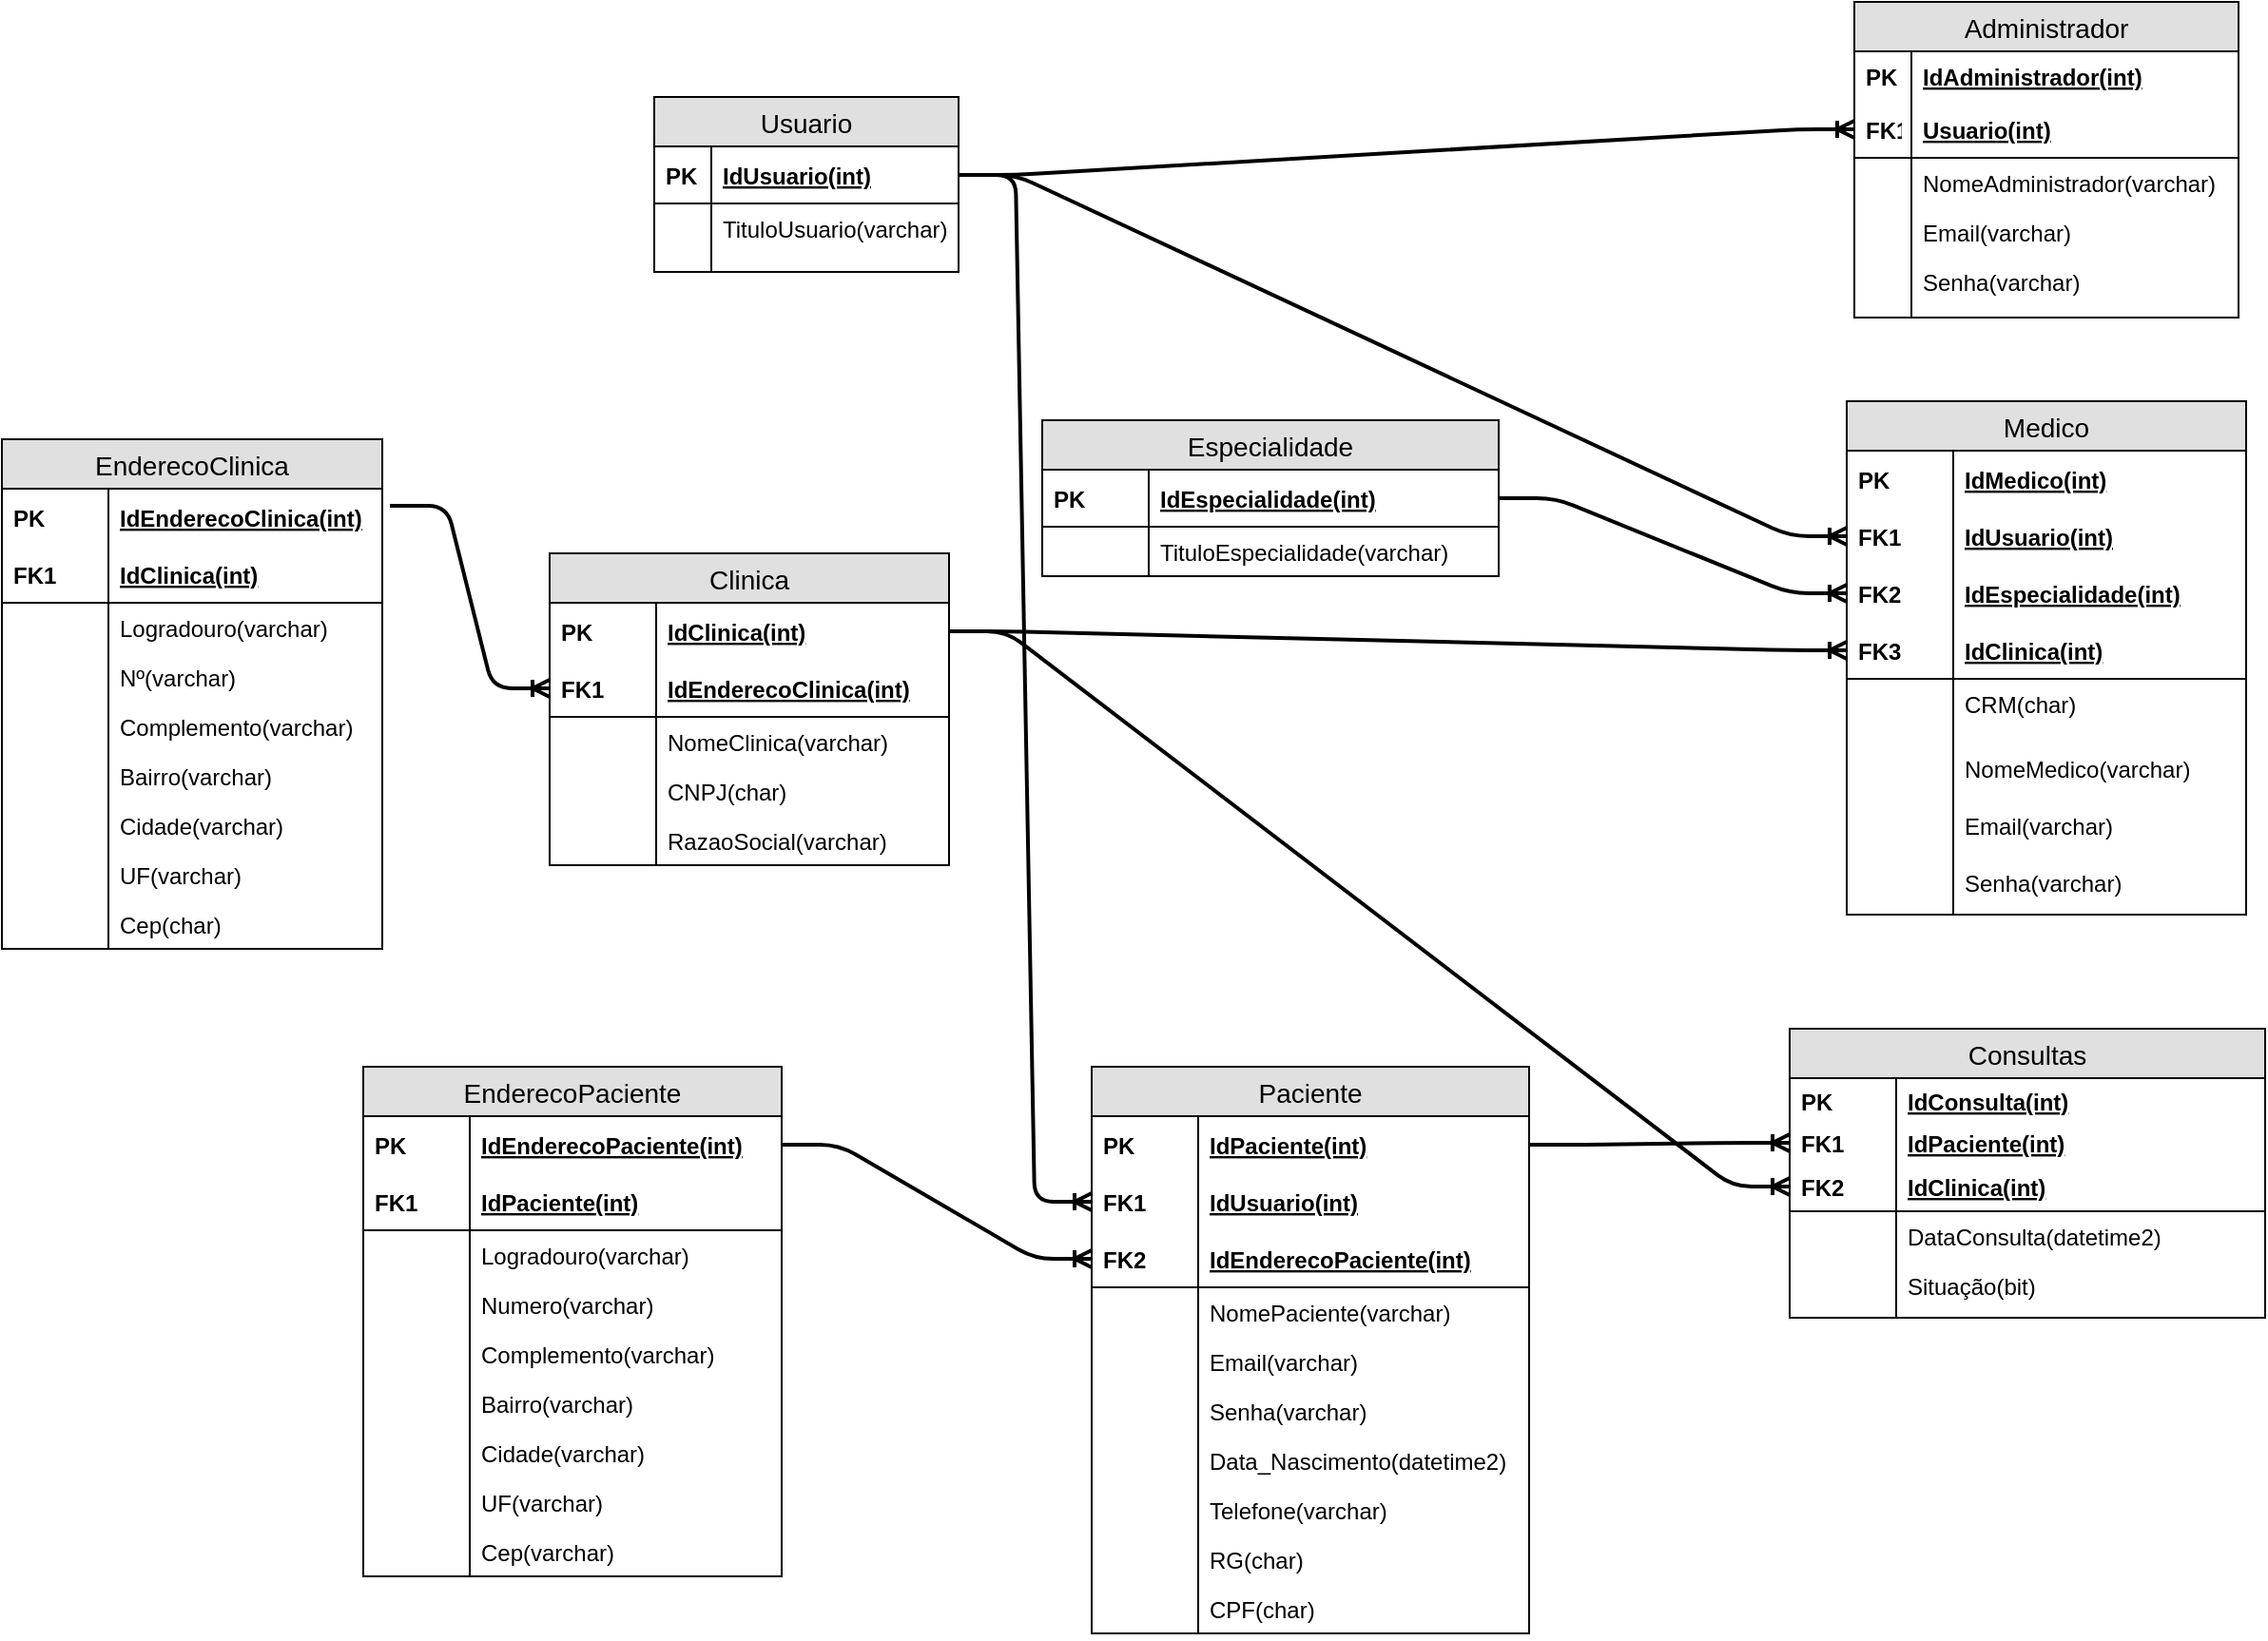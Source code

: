 <mxfile version="12.6.7" type="device"><diagram id="ag17cTY-ONN7S8n-sFje" name="Page-1"><mxGraphModel dx="1038" dy="531" grid="1" gridSize="10" guides="1" tooltips="1" connect="1" arrows="1" fold="1" page="1" pageScale="1" pageWidth="827" pageHeight="1169" math="0" shadow="0"><root><mxCell id="0"/><mxCell id="1" parent="0"/><mxCell id="1qPABb4_xr-STncVyR3M-23" value="Administrador" style="swimlane;fontStyle=0;childLayout=stackLayout;horizontal=1;startSize=26;fillColor=#e0e0e0;horizontalStack=0;resizeParent=1;resizeParentMax=0;resizeLast=0;collapsible=1;marginBottom=0;swimlaneFillColor=#ffffff;align=center;fontSize=14;" vertex="1" parent="1"><mxGeometry x="1014" y="10" width="202" height="166" as="geometry"/></mxCell><mxCell id="1qPABb4_xr-STncVyR3M-262" value="IdAdministrador(int)" style="shape=partialRectangle;top=0;left=0;right=0;bottom=0;align=left;verticalAlign=top;fillColor=none;spacingLeft=34;spacingRight=4;overflow=hidden;rotatable=0;points=[[0,0.5],[1,0.5]];portConstraint=eastwest;dropTarget=0;fontSize=12;fontStyle=5" vertex="1" parent="1qPABb4_xr-STncVyR3M-23"><mxGeometry y="26" width="202" height="26" as="geometry"/></mxCell><mxCell id="1qPABb4_xr-STncVyR3M-263" value="PK" style="shape=partialRectangle;top=0;left=0;bottom=0;fillColor=none;align=left;verticalAlign=top;spacingLeft=4;spacingRight=4;overflow=hidden;rotatable=0;points=[];portConstraint=eastwest;part=1;fontSize=12;fontStyle=1" vertex="1" connectable="0" parent="1qPABb4_xr-STncVyR3M-262"><mxGeometry width="30" height="26" as="geometry"/></mxCell><mxCell id="1qPABb4_xr-STncVyR3M-24" value="Usuario(int)" style="shape=partialRectangle;top=0;left=0;right=0;bottom=1;align=left;verticalAlign=middle;fillColor=none;spacingLeft=34;spacingRight=4;overflow=hidden;rotatable=0;points=[[0,0.5],[1,0.5]];portConstraint=eastwest;dropTarget=0;fontStyle=5;fontSize=12;" vertex="1" parent="1qPABb4_xr-STncVyR3M-23"><mxGeometry y="52" width="202" height="30" as="geometry"/></mxCell><mxCell id="1qPABb4_xr-STncVyR3M-25" value="FK1" style="shape=partialRectangle;top=0;left=0;bottom=0;fillColor=none;align=left;verticalAlign=middle;spacingLeft=4;spacingRight=4;overflow=hidden;rotatable=0;points=[];portConstraint=eastwest;part=1;fontSize=12;fontStyle=1" vertex="1" connectable="0" parent="1qPABb4_xr-STncVyR3M-24"><mxGeometry width="30" height="30" as="geometry"/></mxCell><mxCell id="1qPABb4_xr-STncVyR3M-26" value="NomeAdministrador(varchar)" style="shape=partialRectangle;top=0;left=0;right=0;bottom=0;align=left;verticalAlign=top;fillColor=none;spacingLeft=34;spacingRight=4;overflow=hidden;rotatable=0;points=[[0,0.5],[1,0.5]];portConstraint=eastwest;dropTarget=0;fontSize=12;" vertex="1" parent="1qPABb4_xr-STncVyR3M-23"><mxGeometry y="82" width="202" height="26" as="geometry"/></mxCell><mxCell id="1qPABb4_xr-STncVyR3M-27" value="" style="shape=partialRectangle;top=0;left=0;bottom=0;fillColor=none;align=left;verticalAlign=top;spacingLeft=4;spacingRight=4;overflow=hidden;rotatable=0;points=[];portConstraint=eastwest;part=1;fontSize=12;" vertex="1" connectable="0" parent="1qPABb4_xr-STncVyR3M-26"><mxGeometry width="30" height="26" as="geometry"/></mxCell><mxCell id="1qPABb4_xr-STncVyR3M-28" value="Email(varchar)" style="shape=partialRectangle;top=0;left=0;right=0;bottom=0;align=left;verticalAlign=top;fillColor=none;spacingLeft=34;spacingRight=4;overflow=hidden;rotatable=0;points=[[0,0.5],[1,0.5]];portConstraint=eastwest;dropTarget=0;fontSize=12;" vertex="1" parent="1qPABb4_xr-STncVyR3M-23"><mxGeometry y="108" width="202" height="26" as="geometry"/></mxCell><mxCell id="1qPABb4_xr-STncVyR3M-29" value="" style="shape=partialRectangle;top=0;left=0;bottom=0;fillColor=none;align=left;verticalAlign=top;spacingLeft=4;spacingRight=4;overflow=hidden;rotatable=0;points=[];portConstraint=eastwest;part=1;fontSize=12;" vertex="1" connectable="0" parent="1qPABb4_xr-STncVyR3M-28"><mxGeometry width="30" height="26" as="geometry"/></mxCell><mxCell id="1qPABb4_xr-STncVyR3M-30" value="Senha(varchar)" style="shape=partialRectangle;top=0;left=0;right=0;bottom=0;align=left;verticalAlign=top;fillColor=none;spacingLeft=34;spacingRight=4;overflow=hidden;rotatable=0;points=[[0,0.5],[1,0.5]];portConstraint=eastwest;dropTarget=0;fontSize=12;" vertex="1" parent="1qPABb4_xr-STncVyR3M-23"><mxGeometry y="134" width="202" height="26" as="geometry"/></mxCell><mxCell id="1qPABb4_xr-STncVyR3M-31" value="" style="shape=partialRectangle;top=0;left=0;bottom=0;fillColor=none;align=left;verticalAlign=top;spacingLeft=4;spacingRight=4;overflow=hidden;rotatable=0;points=[];portConstraint=eastwest;part=1;fontSize=12;" vertex="1" connectable="0" parent="1qPABb4_xr-STncVyR3M-30"><mxGeometry width="30" height="26" as="geometry"/></mxCell><mxCell id="1qPABb4_xr-STncVyR3M-32" value="" style="shape=partialRectangle;top=0;left=0;right=0;bottom=0;align=left;verticalAlign=top;fillColor=none;spacingLeft=34;spacingRight=4;overflow=hidden;rotatable=0;points=[[0,0.5],[1,0.5]];portConstraint=eastwest;dropTarget=0;fontSize=12;" vertex="1" parent="1qPABb4_xr-STncVyR3M-23"><mxGeometry y="160" width="202" height="6" as="geometry"/></mxCell><mxCell id="1qPABb4_xr-STncVyR3M-33" value="" style="shape=partialRectangle;top=0;left=0;bottom=0;fillColor=none;align=left;verticalAlign=top;spacingLeft=4;spacingRight=4;overflow=hidden;rotatable=0;points=[];portConstraint=eastwest;part=1;fontSize=12;" vertex="1" connectable="0" parent="1qPABb4_xr-STncVyR3M-32"><mxGeometry width="30" height="6" as="geometry"/></mxCell><mxCell id="1qPABb4_xr-STncVyR3M-34" value="Consultas" style="swimlane;fontStyle=0;childLayout=stackLayout;horizontal=1;startSize=26;fillColor=#e0e0e0;horizontalStack=0;resizeParent=1;resizeParentMax=0;resizeLast=0;collapsible=1;marginBottom=0;swimlaneFillColor=#ffffff;align=center;fontSize=14;flipH=0;flipV=0;" vertex="1" parent="1"><mxGeometry x="980" y="550" width="250" height="152" as="geometry"/></mxCell><mxCell id="1qPABb4_xr-STncVyR3M-35" value="IdConsulta(int)" style="shape=partialRectangle;top=0;left=0;right=0;bottom=0;align=left;verticalAlign=middle;fillColor=none;spacingLeft=60;spacingRight=4;overflow=hidden;rotatable=0;points=[[0,0.5],[1,0.5]];portConstraint=eastwest;dropTarget=0;fontStyle=5;fontSize=12;" vertex="1" parent="1qPABb4_xr-STncVyR3M-34"><mxGeometry y="26" width="250" height="24" as="geometry"/></mxCell><mxCell id="1qPABb4_xr-STncVyR3M-36" value="PK" style="shape=partialRectangle;fontStyle=1;top=0;left=0;bottom=0;fillColor=none;align=left;verticalAlign=middle;spacingLeft=4;spacingRight=4;overflow=hidden;rotatable=0;points=[];portConstraint=eastwest;part=1;fontSize=12;" vertex="1" connectable="0" parent="1qPABb4_xr-STncVyR3M-35"><mxGeometry width="56" height="24" as="geometry"/></mxCell><mxCell id="1qPABb4_xr-STncVyR3M-104" value="IdPaciente(int)" style="shape=partialRectangle;top=0;left=0;right=0;bottom=0;align=left;verticalAlign=middle;fillColor=none;spacingLeft=60;spacingRight=4;overflow=hidden;rotatable=0;points=[[0,0.5],[1,0.5]];portConstraint=eastwest;dropTarget=0;fontStyle=5;fontSize=12;" vertex="1" parent="1qPABb4_xr-STncVyR3M-34"><mxGeometry y="50" width="250" height="20" as="geometry"/></mxCell><mxCell id="1qPABb4_xr-STncVyR3M-105" value="FK1" style="shape=partialRectangle;fontStyle=1;top=0;left=0;bottom=0;fillColor=none;align=left;verticalAlign=middle;spacingLeft=4;spacingRight=4;overflow=hidden;rotatable=0;points=[];portConstraint=eastwest;part=1;fontSize=12;" vertex="1" connectable="0" parent="1qPABb4_xr-STncVyR3M-104"><mxGeometry width="56" height="20" as="geometry"/></mxCell><mxCell id="1qPABb4_xr-STncVyR3M-37" value="IdClinica(int)" style="shape=partialRectangle;top=0;left=0;right=0;bottom=1;align=left;verticalAlign=middle;fillColor=none;spacingLeft=60;spacingRight=4;overflow=hidden;rotatable=0;points=[[0,0.5],[1,0.5]];portConstraint=eastwest;dropTarget=0;fontStyle=5;fontSize=12;" vertex="1" parent="1qPABb4_xr-STncVyR3M-34"><mxGeometry y="70" width="250" height="26" as="geometry"/></mxCell><mxCell id="1qPABb4_xr-STncVyR3M-38" value="FK2" style="shape=partialRectangle;fontStyle=1;top=0;left=0;bottom=0;fillColor=none;align=left;verticalAlign=middle;spacingLeft=4;spacingRight=4;overflow=hidden;rotatable=0;points=[];portConstraint=eastwest;part=1;fontSize=12;" vertex="1" connectable="0" parent="1qPABb4_xr-STncVyR3M-37"><mxGeometry width="56" height="26" as="geometry"/></mxCell><mxCell id="1qPABb4_xr-STncVyR3M-39" value="DataConsulta(datetime2)" style="shape=partialRectangle;top=0;left=0;right=0;bottom=0;align=left;verticalAlign=top;fillColor=none;spacingLeft=60;spacingRight=4;overflow=hidden;rotatable=0;points=[[0,0.5],[1,0.5]];portConstraint=eastwest;dropTarget=0;fontSize=12;" vertex="1" parent="1qPABb4_xr-STncVyR3M-34"><mxGeometry y="96" width="250" height="26" as="geometry"/></mxCell><mxCell id="1qPABb4_xr-STncVyR3M-40" value="" style="shape=partialRectangle;top=0;left=0;bottom=0;fillColor=none;align=left;verticalAlign=top;spacingLeft=4;spacingRight=4;overflow=hidden;rotatable=0;points=[];portConstraint=eastwest;part=1;fontSize=12;" vertex="1" connectable="0" parent="1qPABb4_xr-STncVyR3M-39"><mxGeometry width="56" height="26.0" as="geometry"/></mxCell><mxCell id="1qPABb4_xr-STncVyR3M-123" value="Situação(bit)" style="shape=partialRectangle;top=0;left=0;right=0;bottom=0;align=left;verticalAlign=top;fillColor=none;spacingLeft=60;spacingRight=4;overflow=hidden;rotatable=0;points=[[0,0.5],[1,0.5]];portConstraint=eastwest;dropTarget=0;fontSize=12;" vertex="1" parent="1qPABb4_xr-STncVyR3M-34"><mxGeometry y="122" width="250" height="30" as="geometry"/></mxCell><mxCell id="1qPABb4_xr-STncVyR3M-124" value="" style="shape=partialRectangle;top=0;left=0;bottom=0;fillColor=none;align=left;verticalAlign=top;spacingLeft=4;spacingRight=4;overflow=hidden;rotatable=0;points=[];portConstraint=eastwest;part=1;fontSize=12;" vertex="1" connectable="0" parent="1qPABb4_xr-STncVyR3M-123"><mxGeometry width="56" height="30.0" as="geometry"/></mxCell><mxCell id="1qPABb4_xr-STncVyR3M-106" value="Medico" style="swimlane;fontStyle=0;childLayout=stackLayout;horizontal=1;startSize=26;fillColor=#e0e0e0;horizontalStack=0;resizeParent=1;resizeParentMax=0;resizeLast=0;collapsible=1;marginBottom=0;swimlaneFillColor=#ffffff;align=center;fontSize=14;" vertex="1" parent="1"><mxGeometry x="1010" y="220" width="210" height="270" as="geometry"/></mxCell><mxCell id="1qPABb4_xr-STncVyR3M-107" value="IdMedico(int)" style="shape=partialRectangle;top=0;left=0;right=0;bottom=0;align=left;verticalAlign=middle;fillColor=none;spacingLeft=60;spacingRight=4;overflow=hidden;rotatable=0;points=[[0,0.5],[1,0.5]];portConstraint=eastwest;dropTarget=0;fontStyle=5;fontSize=12;" vertex="1" parent="1qPABb4_xr-STncVyR3M-106"><mxGeometry y="26" width="210" height="30" as="geometry"/></mxCell><mxCell id="1qPABb4_xr-STncVyR3M-108" value="PK" style="shape=partialRectangle;fontStyle=1;top=0;left=0;bottom=0;fillColor=none;align=left;verticalAlign=middle;spacingLeft=4;spacingRight=4;overflow=hidden;rotatable=0;points=[];portConstraint=eastwest;part=1;fontSize=12;" vertex="1" connectable="0" parent="1qPABb4_xr-STncVyR3M-107"><mxGeometry width="56" height="30" as="geometry"/></mxCell><mxCell id="1qPABb4_xr-STncVyR3M-249" value="IdUsuario(int)" style="shape=partialRectangle;top=0;left=0;right=0;bottom=0;align=left;verticalAlign=middle;fillColor=none;spacingLeft=60;spacingRight=4;overflow=hidden;rotatable=0;points=[[0,0.5],[1,0.5]];portConstraint=eastwest;dropTarget=0;fontStyle=5;fontSize=12;" vertex="1" parent="1qPABb4_xr-STncVyR3M-106"><mxGeometry y="56" width="210" height="30" as="geometry"/></mxCell><mxCell id="1qPABb4_xr-STncVyR3M-250" value="FK1" style="shape=partialRectangle;fontStyle=1;top=0;left=0;bottom=0;fillColor=none;align=left;verticalAlign=middle;spacingLeft=4;spacingRight=4;overflow=hidden;rotatable=0;points=[];portConstraint=eastwest;part=1;fontSize=12;" vertex="1" connectable="0" parent="1qPABb4_xr-STncVyR3M-249"><mxGeometry width="56" height="30" as="geometry"/></mxCell><mxCell id="1qPABb4_xr-STncVyR3M-115" value="IdEspecialidade(int)" style="shape=partialRectangle;top=0;left=0;right=0;bottom=0;align=left;verticalAlign=middle;fillColor=none;spacingLeft=60;spacingRight=4;overflow=hidden;rotatable=0;points=[[0,0.5],[1,0.5]];portConstraint=eastwest;dropTarget=0;fontStyle=5;fontSize=12;" vertex="1" parent="1qPABb4_xr-STncVyR3M-106"><mxGeometry y="86" width="210" height="30" as="geometry"/></mxCell><mxCell id="1qPABb4_xr-STncVyR3M-116" value="FK2" style="shape=partialRectangle;fontStyle=1;top=0;left=0;bottom=0;fillColor=none;align=left;verticalAlign=middle;spacingLeft=4;spacingRight=4;overflow=hidden;rotatable=0;points=[];portConstraint=eastwest;part=1;fontSize=12;" vertex="1" connectable="0" parent="1qPABb4_xr-STncVyR3M-115"><mxGeometry width="56" height="30" as="geometry"/></mxCell><mxCell id="1qPABb4_xr-STncVyR3M-109" value="IdClinica(int)" style="shape=partialRectangle;top=0;left=0;right=0;bottom=1;align=left;verticalAlign=middle;fillColor=none;spacingLeft=60;spacingRight=4;overflow=hidden;rotatable=0;points=[[0,0.5],[1,0.5]];portConstraint=eastwest;dropTarget=0;fontStyle=5;fontSize=12;" vertex="1" parent="1qPABb4_xr-STncVyR3M-106"><mxGeometry y="116" width="210" height="30" as="geometry"/></mxCell><mxCell id="1qPABb4_xr-STncVyR3M-110" value="FK3" style="shape=partialRectangle;fontStyle=1;top=0;left=0;bottom=0;fillColor=none;align=left;verticalAlign=middle;spacingLeft=4;spacingRight=4;overflow=hidden;rotatable=0;points=[];portConstraint=eastwest;part=1;fontSize=12;" vertex="1" connectable="0" parent="1qPABb4_xr-STncVyR3M-109"><mxGeometry width="56" height="30" as="geometry"/></mxCell><mxCell id="1qPABb4_xr-STncVyR3M-111" value="CRM(char)" style="shape=partialRectangle;top=0;left=0;right=0;bottom=0;align=left;verticalAlign=top;fillColor=none;spacingLeft=60;spacingRight=4;overflow=hidden;rotatable=0;points=[[0,0.5],[1,0.5]];portConstraint=eastwest;dropTarget=0;fontSize=12;" vertex="1" parent="1qPABb4_xr-STncVyR3M-106"><mxGeometry y="146" width="210" height="34" as="geometry"/></mxCell><mxCell id="1qPABb4_xr-STncVyR3M-112" value="" style="shape=partialRectangle;top=0;left=0;bottom=0;fillColor=none;align=left;verticalAlign=top;spacingLeft=4;spacingRight=4;overflow=hidden;rotatable=0;points=[];portConstraint=eastwest;part=1;fontSize=12;" vertex="1" connectable="0" parent="1qPABb4_xr-STncVyR3M-111"><mxGeometry width="56" height="34" as="geometry"/></mxCell><mxCell id="1qPABb4_xr-STncVyR3M-121" value="NomeMedico(varchar)" style="shape=partialRectangle;top=0;left=0;right=0;bottom=0;align=left;verticalAlign=top;fillColor=none;spacingLeft=60;spacingRight=4;overflow=hidden;rotatable=0;points=[[0,0.5],[1,0.5]];portConstraint=eastwest;dropTarget=0;fontSize=12;" vertex="1" parent="1qPABb4_xr-STncVyR3M-106"><mxGeometry y="180" width="210" height="30" as="geometry"/></mxCell><mxCell id="1qPABb4_xr-STncVyR3M-122" value="" style="shape=partialRectangle;top=0;left=0;bottom=0;fillColor=none;align=left;verticalAlign=top;spacingLeft=4;spacingRight=4;overflow=hidden;rotatable=0;points=[];portConstraint=eastwest;part=1;fontSize=12;" vertex="1" connectable="0" parent="1qPABb4_xr-STncVyR3M-121"><mxGeometry width="56" height="30" as="geometry"/></mxCell><mxCell id="1qPABb4_xr-STncVyR3M-119" value="Email(varchar)" style="shape=partialRectangle;top=0;left=0;right=0;bottom=0;align=left;verticalAlign=top;fillColor=none;spacingLeft=60;spacingRight=4;overflow=hidden;rotatable=0;points=[[0,0.5],[1,0.5]];portConstraint=eastwest;dropTarget=0;fontSize=12;" vertex="1" parent="1qPABb4_xr-STncVyR3M-106"><mxGeometry y="210" width="210" height="30" as="geometry"/></mxCell><mxCell id="1qPABb4_xr-STncVyR3M-120" value="" style="shape=partialRectangle;top=0;left=0;bottom=0;fillColor=none;align=left;verticalAlign=top;spacingLeft=4;spacingRight=4;overflow=hidden;rotatable=0;points=[];portConstraint=eastwest;part=1;fontSize=12;" vertex="1" connectable="0" parent="1qPABb4_xr-STncVyR3M-119"><mxGeometry width="56" height="30" as="geometry"/></mxCell><mxCell id="1qPABb4_xr-STncVyR3M-117" value="Senha(varchar)" style="shape=partialRectangle;top=0;left=0;right=0;bottom=0;align=left;verticalAlign=top;fillColor=none;spacingLeft=60;spacingRight=4;overflow=hidden;rotatable=0;points=[[0,0.5],[1,0.5]];portConstraint=eastwest;dropTarget=0;fontSize=12;" vertex="1" parent="1qPABb4_xr-STncVyR3M-106"><mxGeometry y="240" width="210" height="30" as="geometry"/></mxCell><mxCell id="1qPABb4_xr-STncVyR3M-118" value="" style="shape=partialRectangle;top=0;left=0;bottom=0;fillColor=none;align=left;verticalAlign=top;spacingLeft=4;spacingRight=4;overflow=hidden;rotatable=0;points=[];portConstraint=eastwest;part=1;fontSize=12;" vertex="1" connectable="0" parent="1qPABb4_xr-STncVyR3M-117"><mxGeometry width="56" height="30" as="geometry"/></mxCell><mxCell id="1qPABb4_xr-STncVyR3M-125" value="Clinica" style="swimlane;fontStyle=0;childLayout=stackLayout;horizontal=1;startSize=26;fillColor=#e0e0e0;horizontalStack=0;resizeParent=1;resizeParentMax=0;resizeLast=0;collapsible=1;marginBottom=0;swimlaneFillColor=#ffffff;align=center;fontSize=14;" vertex="1" parent="1"><mxGeometry x="328" y="300" width="210" height="164" as="geometry"/></mxCell><mxCell id="1qPABb4_xr-STncVyR3M-126" value="IdClinica(int)" style="shape=partialRectangle;top=0;left=0;right=0;bottom=0;align=left;verticalAlign=middle;fillColor=none;spacingLeft=60;spacingRight=4;overflow=hidden;rotatable=0;points=[[0,0.5],[1,0.5]];portConstraint=eastwest;dropTarget=0;fontStyle=5;fontSize=12;" vertex="1" parent="1qPABb4_xr-STncVyR3M-125"><mxGeometry y="26" width="210" height="30" as="geometry"/></mxCell><mxCell id="1qPABb4_xr-STncVyR3M-127" value="PK" style="shape=partialRectangle;fontStyle=1;top=0;left=0;bottom=0;fillColor=none;align=left;verticalAlign=middle;spacingLeft=4;spacingRight=4;overflow=hidden;rotatable=0;points=[];portConstraint=eastwest;part=1;fontSize=12;" vertex="1" connectable="0" parent="1qPABb4_xr-STncVyR3M-126"><mxGeometry width="56" height="30" as="geometry"/></mxCell><mxCell id="1qPABb4_xr-STncVyR3M-128" value="IdEnderecoClinica(int)" style="shape=partialRectangle;top=0;left=0;right=0;bottom=1;align=left;verticalAlign=middle;fillColor=none;spacingLeft=60;spacingRight=4;overflow=hidden;rotatable=0;points=[[0,0.5],[1,0.5]];portConstraint=eastwest;dropTarget=0;fontStyle=5;fontSize=12;" vertex="1" parent="1qPABb4_xr-STncVyR3M-125"><mxGeometry y="56" width="210" height="30" as="geometry"/></mxCell><mxCell id="1qPABb4_xr-STncVyR3M-129" value="FK1" style="shape=partialRectangle;fontStyle=1;top=0;left=0;bottom=0;fillColor=none;align=left;verticalAlign=middle;spacingLeft=4;spacingRight=4;overflow=hidden;rotatable=0;points=[];portConstraint=eastwest;part=1;fontSize=12;" vertex="1" connectable="0" parent="1qPABb4_xr-STncVyR3M-128"><mxGeometry width="56" height="30" as="geometry"/></mxCell><mxCell id="1qPABb4_xr-STncVyR3M-132" value="NomeClinica(varchar)" style="shape=partialRectangle;top=0;left=0;right=0;bottom=0;align=left;verticalAlign=top;fillColor=none;spacingLeft=60;spacingRight=4;overflow=hidden;rotatable=0;points=[[0,0.5],[1,0.5]];portConstraint=eastwest;dropTarget=0;fontSize=12;" vertex="1" parent="1qPABb4_xr-STncVyR3M-125"><mxGeometry y="86" width="210" height="26" as="geometry"/></mxCell><mxCell id="1qPABb4_xr-STncVyR3M-133" value="" style="shape=partialRectangle;top=0;left=0;bottom=0;fillColor=none;align=left;verticalAlign=top;spacingLeft=4;spacingRight=4;overflow=hidden;rotatable=0;points=[];portConstraint=eastwest;part=1;fontSize=12;" vertex="1" connectable="0" parent="1qPABb4_xr-STncVyR3M-132"><mxGeometry width="56" height="26" as="geometry"/></mxCell><mxCell id="1qPABb4_xr-STncVyR3M-134" value="CNPJ(char)" style="shape=partialRectangle;top=0;left=0;right=0;bottom=0;align=left;verticalAlign=top;fillColor=none;spacingLeft=60;spacingRight=4;overflow=hidden;rotatable=0;points=[[0,0.5],[1,0.5]];portConstraint=eastwest;dropTarget=0;fontSize=12;" vertex="1" parent="1qPABb4_xr-STncVyR3M-125"><mxGeometry y="112" width="210" height="26" as="geometry"/></mxCell><mxCell id="1qPABb4_xr-STncVyR3M-135" value="" style="shape=partialRectangle;top=0;left=0;bottom=0;fillColor=none;align=left;verticalAlign=top;spacingLeft=4;spacingRight=4;overflow=hidden;rotatable=0;points=[];portConstraint=eastwest;part=1;fontSize=12;" vertex="1" connectable="0" parent="1qPABb4_xr-STncVyR3M-134"><mxGeometry width="56" height="26" as="geometry"/></mxCell><mxCell id="1qPABb4_xr-STncVyR3M-130" value="RazaoSocial(varchar)" style="shape=partialRectangle;top=0;left=0;right=0;bottom=0;align=left;verticalAlign=top;fillColor=none;spacingLeft=60;spacingRight=4;overflow=hidden;rotatable=0;points=[[0,0.5],[1,0.5]];portConstraint=eastwest;dropTarget=0;fontSize=12;" vertex="1" parent="1qPABb4_xr-STncVyR3M-125"><mxGeometry y="138" width="210" height="26" as="geometry"/></mxCell><mxCell id="1qPABb4_xr-STncVyR3M-131" value="" style="shape=partialRectangle;top=0;left=0;bottom=0;fillColor=none;align=left;verticalAlign=top;spacingLeft=4;spacingRight=4;overflow=hidden;rotatable=0;points=[];portConstraint=eastwest;part=1;fontSize=12;" vertex="1" connectable="0" parent="1qPABb4_xr-STncVyR3M-130"><mxGeometry width="56" height="26" as="geometry"/></mxCell><mxCell id="1qPABb4_xr-STncVyR3M-136" value="Paciente" style="swimlane;fontStyle=0;childLayout=stackLayout;horizontal=1;startSize=26;fillColor=#e0e0e0;horizontalStack=0;resizeParent=1;resizeParentMax=0;resizeLast=0;collapsible=1;marginBottom=0;swimlaneFillColor=#ffffff;align=center;fontSize=14;" vertex="1" parent="1"><mxGeometry x="613" y="570" width="230" height="298" as="geometry"/></mxCell><mxCell id="1qPABb4_xr-STncVyR3M-137" value="IdPaciente(int)" style="shape=partialRectangle;top=0;left=0;right=0;bottom=0;align=left;verticalAlign=middle;fillColor=none;spacingLeft=60;spacingRight=4;overflow=hidden;rotatable=0;points=[[0,0.5],[1,0.5]];portConstraint=eastwest;dropTarget=0;fontStyle=5;fontSize=12;" vertex="1" parent="1qPABb4_xr-STncVyR3M-136"><mxGeometry y="26" width="230" height="30" as="geometry"/></mxCell><mxCell id="1qPABb4_xr-STncVyR3M-138" value="PK" style="shape=partialRectangle;fontStyle=1;top=0;left=0;bottom=0;fillColor=none;align=left;verticalAlign=middle;spacingLeft=4;spacingRight=4;overflow=hidden;rotatable=0;points=[];portConstraint=eastwest;part=1;fontSize=12;" vertex="1" connectable="0" parent="1qPABb4_xr-STncVyR3M-137"><mxGeometry width="56" height="30" as="geometry"/></mxCell><mxCell id="1qPABb4_xr-STncVyR3M-264" value="IdUsuario(int)" style="shape=partialRectangle;top=0;left=0;right=0;bottom=0;align=left;verticalAlign=middle;fillColor=none;spacingLeft=60;spacingRight=4;overflow=hidden;rotatable=0;points=[[0,0.5],[1,0.5]];portConstraint=eastwest;dropTarget=0;fontStyle=5;fontSize=12;" vertex="1" parent="1qPABb4_xr-STncVyR3M-136"><mxGeometry y="56" width="230" height="30" as="geometry"/></mxCell><mxCell id="1qPABb4_xr-STncVyR3M-265" value="FK1" style="shape=partialRectangle;fontStyle=1;top=0;left=0;bottom=0;fillColor=none;align=left;verticalAlign=middle;spacingLeft=4;spacingRight=4;overflow=hidden;rotatable=0;points=[];portConstraint=eastwest;part=1;fontSize=12;" vertex="1" connectable="0" parent="1qPABb4_xr-STncVyR3M-264"><mxGeometry width="56" height="30" as="geometry"/></mxCell><mxCell id="1qPABb4_xr-STncVyR3M-139" value="IdEnderecoPaciente(int)" style="shape=partialRectangle;top=0;left=0;right=0;bottom=1;align=left;verticalAlign=middle;fillColor=none;spacingLeft=60;spacingRight=4;overflow=hidden;rotatable=0;points=[[0,0.5],[1,0.5]];portConstraint=eastwest;dropTarget=0;fontStyle=5;fontSize=12;" vertex="1" parent="1qPABb4_xr-STncVyR3M-136"><mxGeometry y="86" width="230" height="30" as="geometry"/></mxCell><mxCell id="1qPABb4_xr-STncVyR3M-140" value="FK2" style="shape=partialRectangle;fontStyle=1;top=0;left=0;bottom=0;fillColor=none;align=left;verticalAlign=middle;spacingLeft=4;spacingRight=4;overflow=hidden;rotatable=0;points=[];portConstraint=eastwest;part=1;fontSize=12;" vertex="1" connectable="0" parent="1qPABb4_xr-STncVyR3M-139"><mxGeometry width="56" height="30" as="geometry"/></mxCell><mxCell id="1qPABb4_xr-STncVyR3M-143" value="NomePaciente(varchar)" style="shape=partialRectangle;top=0;left=0;right=0;bottom=0;align=left;verticalAlign=top;fillColor=none;spacingLeft=60;spacingRight=4;overflow=hidden;rotatable=0;points=[[0,0.5],[1,0.5]];portConstraint=eastwest;dropTarget=0;fontSize=12;" vertex="1" parent="1qPABb4_xr-STncVyR3M-136"><mxGeometry y="116" width="230" height="26" as="geometry"/></mxCell><mxCell id="1qPABb4_xr-STncVyR3M-144" value="" style="shape=partialRectangle;top=0;left=0;bottom=0;fillColor=none;align=left;verticalAlign=top;spacingLeft=4;spacingRight=4;overflow=hidden;rotatable=0;points=[];portConstraint=eastwest;part=1;fontSize=12;" vertex="1" connectable="0" parent="1qPABb4_xr-STncVyR3M-143"><mxGeometry width="56" height="26" as="geometry"/></mxCell><mxCell id="1qPABb4_xr-STncVyR3M-149" value="Email(varchar)" style="shape=partialRectangle;top=0;left=0;right=0;bottom=0;align=left;verticalAlign=top;fillColor=none;spacingLeft=60;spacingRight=4;overflow=hidden;rotatable=0;points=[[0,0.5],[1,0.5]];portConstraint=eastwest;dropTarget=0;fontSize=12;" vertex="1" parent="1qPABb4_xr-STncVyR3M-136"><mxGeometry y="142" width="230" height="26" as="geometry"/></mxCell><mxCell id="1qPABb4_xr-STncVyR3M-150" value="" style="shape=partialRectangle;top=0;left=0;bottom=0;fillColor=none;align=left;verticalAlign=top;spacingLeft=4;spacingRight=4;overflow=hidden;rotatable=0;points=[];portConstraint=eastwest;part=1;fontSize=12;" vertex="1" connectable="0" parent="1qPABb4_xr-STncVyR3M-149"><mxGeometry width="56" height="26" as="geometry"/></mxCell><mxCell id="1qPABb4_xr-STncVyR3M-151" value="Senha(varchar)" style="shape=partialRectangle;top=0;left=0;right=0;bottom=0;align=left;verticalAlign=top;fillColor=none;spacingLeft=60;spacingRight=4;overflow=hidden;rotatable=0;points=[[0,0.5],[1,0.5]];portConstraint=eastwest;dropTarget=0;fontSize=12;" vertex="1" parent="1qPABb4_xr-STncVyR3M-136"><mxGeometry y="168" width="230" height="26" as="geometry"/></mxCell><mxCell id="1qPABb4_xr-STncVyR3M-152" value="" style="shape=partialRectangle;top=0;left=0;bottom=0;fillColor=none;align=left;verticalAlign=top;spacingLeft=4;spacingRight=4;overflow=hidden;rotatable=0;points=[];portConstraint=eastwest;part=1;fontSize=12;" vertex="1" connectable="0" parent="1qPABb4_xr-STncVyR3M-151"><mxGeometry width="56" height="26" as="geometry"/></mxCell><mxCell id="1qPABb4_xr-STncVyR3M-147" value="Data_Nascimento(datetime2)" style="shape=partialRectangle;top=0;left=0;right=0;bottom=0;align=left;verticalAlign=top;fillColor=none;spacingLeft=60;spacingRight=4;overflow=hidden;rotatable=0;points=[[0,0.5],[1,0.5]];portConstraint=eastwest;dropTarget=0;fontSize=12;" vertex="1" parent="1qPABb4_xr-STncVyR3M-136"><mxGeometry y="194" width="230" height="26" as="geometry"/></mxCell><mxCell id="1qPABb4_xr-STncVyR3M-148" value="" style="shape=partialRectangle;top=0;left=0;bottom=0;fillColor=none;align=left;verticalAlign=top;spacingLeft=4;spacingRight=4;overflow=hidden;rotatable=0;points=[];portConstraint=eastwest;part=1;fontSize=12;" vertex="1" connectable="0" parent="1qPABb4_xr-STncVyR3M-147"><mxGeometry width="56" height="26" as="geometry"/></mxCell><mxCell id="1qPABb4_xr-STncVyR3M-153" value="Telefone(varchar)" style="shape=partialRectangle;top=0;left=0;right=0;bottom=0;align=left;verticalAlign=top;fillColor=none;spacingLeft=60;spacingRight=4;overflow=hidden;rotatable=0;points=[[0,0.5],[1,0.5]];portConstraint=eastwest;dropTarget=0;fontSize=12;" vertex="1" parent="1qPABb4_xr-STncVyR3M-136"><mxGeometry y="220" width="230" height="26" as="geometry"/></mxCell><mxCell id="1qPABb4_xr-STncVyR3M-154" value="" style="shape=partialRectangle;top=0;left=0;bottom=0;fillColor=none;align=left;verticalAlign=top;spacingLeft=4;spacingRight=4;overflow=hidden;rotatable=0;points=[];portConstraint=eastwest;part=1;fontSize=12;" vertex="1" connectable="0" parent="1qPABb4_xr-STncVyR3M-153"><mxGeometry width="56" height="26" as="geometry"/></mxCell><mxCell id="1qPABb4_xr-STncVyR3M-155" value="RG(char)" style="shape=partialRectangle;top=0;left=0;right=0;bottom=0;align=left;verticalAlign=top;fillColor=none;spacingLeft=60;spacingRight=4;overflow=hidden;rotatable=0;points=[[0,0.5],[1,0.5]];portConstraint=eastwest;dropTarget=0;fontSize=12;" vertex="1" parent="1qPABb4_xr-STncVyR3M-136"><mxGeometry y="246" width="230" height="26" as="geometry"/></mxCell><mxCell id="1qPABb4_xr-STncVyR3M-156" value="" style="shape=partialRectangle;top=0;left=0;bottom=0;fillColor=none;align=left;verticalAlign=top;spacingLeft=4;spacingRight=4;overflow=hidden;rotatable=0;points=[];portConstraint=eastwest;part=1;fontSize=12;" vertex="1" connectable="0" parent="1qPABb4_xr-STncVyR3M-155"><mxGeometry width="56" height="26" as="geometry"/></mxCell><mxCell id="1qPABb4_xr-STncVyR3M-145" value="CPF(char)" style="shape=partialRectangle;top=0;left=0;right=0;bottom=0;align=left;verticalAlign=top;fillColor=none;spacingLeft=60;spacingRight=4;overflow=hidden;rotatable=0;points=[[0,0.5],[1,0.5]];portConstraint=eastwest;dropTarget=0;fontSize=12;" vertex="1" parent="1qPABb4_xr-STncVyR3M-136"><mxGeometry y="272" width="230" height="26" as="geometry"/></mxCell><mxCell id="1qPABb4_xr-STncVyR3M-146" value="" style="shape=partialRectangle;top=0;left=0;bottom=0;fillColor=none;align=left;verticalAlign=top;spacingLeft=4;spacingRight=4;overflow=hidden;rotatable=0;points=[];portConstraint=eastwest;part=1;fontSize=12;" vertex="1" connectable="0" parent="1qPABb4_xr-STncVyR3M-145"><mxGeometry width="56" height="26" as="geometry"/></mxCell><mxCell id="1qPABb4_xr-STncVyR3M-157" value="EnderecoClinica" style="swimlane;fontStyle=0;childLayout=stackLayout;horizontal=1;startSize=26;fillColor=#e0e0e0;horizontalStack=0;resizeParent=1;resizeParentMax=0;resizeLast=0;collapsible=1;marginBottom=0;swimlaneFillColor=#ffffff;align=center;fontSize=14;" vertex="1" parent="1"><mxGeometry x="40" y="240" width="200" height="268" as="geometry"/></mxCell><mxCell id="1qPABb4_xr-STncVyR3M-158" value="IdEnderecoClinica(int)" style="shape=partialRectangle;top=0;left=0;right=0;bottom=0;align=left;verticalAlign=middle;fillColor=none;spacingLeft=60;spacingRight=4;overflow=hidden;rotatable=0;points=[[0,0.5],[1,0.5]];portConstraint=eastwest;dropTarget=0;fontStyle=5;fontSize=12;" vertex="1" parent="1qPABb4_xr-STncVyR3M-157"><mxGeometry y="26" width="200" height="30" as="geometry"/></mxCell><mxCell id="1qPABb4_xr-STncVyR3M-159" value="PK" style="shape=partialRectangle;fontStyle=1;top=0;left=0;bottom=0;fillColor=none;align=left;verticalAlign=middle;spacingLeft=4;spacingRight=4;overflow=hidden;rotatable=0;points=[];portConstraint=eastwest;part=1;fontSize=12;" vertex="1" connectable="0" parent="1qPABb4_xr-STncVyR3M-158"><mxGeometry width="56" height="30" as="geometry"/></mxCell><mxCell id="1qPABb4_xr-STncVyR3M-160" value="IdClinica(int)" style="shape=partialRectangle;top=0;left=0;right=0;bottom=1;align=left;verticalAlign=middle;fillColor=none;spacingLeft=60;spacingRight=4;overflow=hidden;rotatable=0;points=[[0,0.5],[1,0.5]];portConstraint=eastwest;dropTarget=0;fontStyle=5;fontSize=12;" vertex="1" parent="1qPABb4_xr-STncVyR3M-157"><mxGeometry y="56" width="200" height="30" as="geometry"/></mxCell><mxCell id="1qPABb4_xr-STncVyR3M-161" value="FK1" style="shape=partialRectangle;fontStyle=1;top=0;left=0;bottom=0;fillColor=none;align=left;verticalAlign=middle;spacingLeft=4;spacingRight=4;overflow=hidden;rotatable=0;points=[];portConstraint=eastwest;part=1;fontSize=12;" vertex="1" connectable="0" parent="1qPABb4_xr-STncVyR3M-160"><mxGeometry width="56" height="30" as="geometry"/></mxCell><mxCell id="1qPABb4_xr-STncVyR3M-165" value="Logradouro(varchar)" style="shape=partialRectangle;top=0;left=0;right=0;bottom=0;align=left;verticalAlign=top;fillColor=none;spacingLeft=60;spacingRight=4;overflow=hidden;rotatable=0;points=[[0,0.5],[1,0.5]];portConstraint=eastwest;dropTarget=0;fontSize=12;" vertex="1" parent="1qPABb4_xr-STncVyR3M-157"><mxGeometry y="86" width="200" height="26" as="geometry"/></mxCell><mxCell id="1qPABb4_xr-STncVyR3M-166" value="" style="shape=partialRectangle;top=0;left=0;bottom=0;fillColor=none;align=left;verticalAlign=top;spacingLeft=4;spacingRight=4;overflow=hidden;rotatable=0;points=[];portConstraint=eastwest;part=1;fontSize=12;" vertex="1" connectable="0" parent="1qPABb4_xr-STncVyR3M-165"><mxGeometry width="56" height="26" as="geometry"/></mxCell><mxCell id="1qPABb4_xr-STncVyR3M-169" value="Nº(varchar)" style="shape=partialRectangle;top=0;left=0;right=0;bottom=0;align=left;verticalAlign=top;fillColor=none;spacingLeft=60;spacingRight=4;overflow=hidden;rotatable=0;points=[[0,0.5],[1,0.5]];portConstraint=eastwest;dropTarget=0;fontSize=12;" vertex="1" parent="1qPABb4_xr-STncVyR3M-157"><mxGeometry y="112" width="200" height="26" as="geometry"/></mxCell><mxCell id="1qPABb4_xr-STncVyR3M-170" value="" style="shape=partialRectangle;top=0;left=0;bottom=0;fillColor=none;align=left;verticalAlign=top;spacingLeft=4;spacingRight=4;overflow=hidden;rotatable=0;points=[];portConstraint=eastwest;part=1;fontSize=12;" vertex="1" connectable="0" parent="1qPABb4_xr-STncVyR3M-169"><mxGeometry width="56" height="26" as="geometry"/></mxCell><mxCell id="1qPABb4_xr-STncVyR3M-173" value="Complemento(varchar)" style="shape=partialRectangle;top=0;left=0;right=0;bottom=0;align=left;verticalAlign=top;fillColor=none;spacingLeft=60;spacingRight=4;overflow=hidden;rotatable=0;points=[[0,0.5],[1,0.5]];portConstraint=eastwest;dropTarget=0;fontSize=12;" vertex="1" parent="1qPABb4_xr-STncVyR3M-157"><mxGeometry y="138" width="200" height="26" as="geometry"/></mxCell><mxCell id="1qPABb4_xr-STncVyR3M-174" value="" style="shape=partialRectangle;top=0;left=0;bottom=0;fillColor=none;align=left;verticalAlign=top;spacingLeft=4;spacingRight=4;overflow=hidden;rotatable=0;points=[];portConstraint=eastwest;part=1;fontSize=12;" vertex="1" connectable="0" parent="1qPABb4_xr-STncVyR3M-173"><mxGeometry width="56" height="26" as="geometry"/></mxCell><mxCell id="1qPABb4_xr-STncVyR3M-171" value="Bairro(varchar)" style="shape=partialRectangle;top=0;left=0;right=0;bottom=0;align=left;verticalAlign=top;fillColor=none;spacingLeft=60;spacingRight=4;overflow=hidden;rotatable=0;points=[[0,0.5],[1,0.5]];portConstraint=eastwest;dropTarget=0;fontSize=12;" vertex="1" parent="1qPABb4_xr-STncVyR3M-157"><mxGeometry y="164" width="200" height="26" as="geometry"/></mxCell><mxCell id="1qPABb4_xr-STncVyR3M-172" value="" style="shape=partialRectangle;top=0;left=0;bottom=0;fillColor=none;align=left;verticalAlign=top;spacingLeft=4;spacingRight=4;overflow=hidden;rotatable=0;points=[];portConstraint=eastwest;part=1;fontSize=12;" vertex="1" connectable="0" parent="1qPABb4_xr-STncVyR3M-171"><mxGeometry width="56" height="26" as="geometry"/></mxCell><mxCell id="1qPABb4_xr-STncVyR3M-167" value="Cidade(varchar)" style="shape=partialRectangle;top=0;left=0;right=0;bottom=0;align=left;verticalAlign=top;fillColor=none;spacingLeft=60;spacingRight=4;overflow=hidden;rotatable=0;points=[[0,0.5],[1,0.5]];portConstraint=eastwest;dropTarget=0;fontSize=12;" vertex="1" parent="1qPABb4_xr-STncVyR3M-157"><mxGeometry y="190" width="200" height="26" as="geometry"/></mxCell><mxCell id="1qPABb4_xr-STncVyR3M-168" value="" style="shape=partialRectangle;top=0;left=0;bottom=0;fillColor=none;align=left;verticalAlign=top;spacingLeft=4;spacingRight=4;overflow=hidden;rotatable=0;points=[];portConstraint=eastwest;part=1;fontSize=12;" vertex="1" connectable="0" parent="1qPABb4_xr-STncVyR3M-167"><mxGeometry width="56" height="26" as="geometry"/></mxCell><mxCell id="1qPABb4_xr-STncVyR3M-162" value="UF(varchar)" style="shape=partialRectangle;top=0;left=0;right=0;bottom=0;align=left;verticalAlign=top;fillColor=none;spacingLeft=60;spacingRight=4;overflow=hidden;rotatable=0;points=[[0,0.5],[1,0.5]];portConstraint=eastwest;dropTarget=0;fontSize=12;" vertex="1" parent="1qPABb4_xr-STncVyR3M-157"><mxGeometry y="216" width="200" height="26" as="geometry"/></mxCell><mxCell id="1qPABb4_xr-STncVyR3M-163" value="" style="shape=partialRectangle;top=0;left=0;bottom=0;fillColor=none;align=left;verticalAlign=top;spacingLeft=4;spacingRight=4;overflow=hidden;rotatable=0;points=[];portConstraint=eastwest;part=1;fontSize=12;" vertex="1" connectable="0" parent="1qPABb4_xr-STncVyR3M-162"><mxGeometry width="56" height="26" as="geometry"/></mxCell><mxCell id="1qPABb4_xr-STncVyR3M-192" value="Cep(char)" style="shape=partialRectangle;top=0;left=0;right=0;bottom=0;align=left;verticalAlign=top;fillColor=none;spacingLeft=60;spacingRight=4;overflow=hidden;rotatable=0;points=[[0,0.5],[1,0.5]];portConstraint=eastwest;dropTarget=0;fontSize=12;" vertex="1" parent="1qPABb4_xr-STncVyR3M-157"><mxGeometry y="242" width="200" height="26" as="geometry"/></mxCell><mxCell id="1qPABb4_xr-STncVyR3M-193" value="" style="shape=partialRectangle;top=0;left=0;bottom=0;fillColor=none;align=left;verticalAlign=top;spacingLeft=4;spacingRight=4;overflow=hidden;rotatable=0;points=[];portConstraint=eastwest;part=1;fontSize=12;" vertex="1" connectable="0" parent="1qPABb4_xr-STncVyR3M-192"><mxGeometry width="56" height="26" as="geometry"/></mxCell><mxCell id="1qPABb4_xr-STncVyR3M-175" value="EnderecoPaciente" style="swimlane;fontStyle=0;childLayout=stackLayout;horizontal=1;startSize=26;fillColor=#e0e0e0;horizontalStack=0;resizeParent=1;resizeParentMax=0;resizeLast=0;collapsible=1;marginBottom=0;swimlaneFillColor=#ffffff;align=center;fontSize=14;" vertex="1" parent="1"><mxGeometry x="230" y="570" width="220" height="268" as="geometry"/></mxCell><mxCell id="1qPABb4_xr-STncVyR3M-176" value="IdEnderecoPaciente(int)" style="shape=partialRectangle;top=0;left=0;right=0;bottom=0;align=left;verticalAlign=middle;fillColor=none;spacingLeft=60;spacingRight=4;overflow=hidden;rotatable=0;points=[[0,0.5],[1,0.5]];portConstraint=eastwest;dropTarget=0;fontStyle=5;fontSize=12;" vertex="1" parent="1qPABb4_xr-STncVyR3M-175"><mxGeometry y="26" width="220" height="30" as="geometry"/></mxCell><mxCell id="1qPABb4_xr-STncVyR3M-177" value="PK" style="shape=partialRectangle;fontStyle=1;top=0;left=0;bottom=0;fillColor=none;align=left;verticalAlign=middle;spacingLeft=4;spacingRight=4;overflow=hidden;rotatable=0;points=[];portConstraint=eastwest;part=1;fontSize=12;" vertex="1" connectable="0" parent="1qPABb4_xr-STncVyR3M-176"><mxGeometry width="56" height="30" as="geometry"/></mxCell><mxCell id="1qPABb4_xr-STncVyR3M-178" value="IdPaciente(int)" style="shape=partialRectangle;top=0;left=0;right=0;bottom=1;align=left;verticalAlign=middle;fillColor=none;spacingLeft=60;spacingRight=4;overflow=hidden;rotatable=0;points=[[0,0.5],[1,0.5]];portConstraint=eastwest;dropTarget=0;fontStyle=5;fontSize=12;" vertex="1" parent="1qPABb4_xr-STncVyR3M-175"><mxGeometry y="56" width="220" height="30" as="geometry"/></mxCell><mxCell id="1qPABb4_xr-STncVyR3M-179" value="FK1" style="shape=partialRectangle;fontStyle=1;top=0;left=0;bottom=0;fillColor=none;align=left;verticalAlign=middle;spacingLeft=4;spacingRight=4;overflow=hidden;rotatable=0;points=[];portConstraint=eastwest;part=1;fontSize=12;" vertex="1" connectable="0" parent="1qPABb4_xr-STncVyR3M-178"><mxGeometry width="56" height="30" as="geometry"/></mxCell><mxCell id="1qPABb4_xr-STncVyR3M-180" value="Logradouro(varchar)" style="shape=partialRectangle;top=0;left=0;right=0;bottom=0;align=left;verticalAlign=top;fillColor=none;spacingLeft=60;spacingRight=4;overflow=hidden;rotatable=0;points=[[0,0.5],[1,0.5]];portConstraint=eastwest;dropTarget=0;fontSize=12;" vertex="1" parent="1qPABb4_xr-STncVyR3M-175"><mxGeometry y="86" width="220" height="26" as="geometry"/></mxCell><mxCell id="1qPABb4_xr-STncVyR3M-181" value="" style="shape=partialRectangle;top=0;left=0;bottom=0;fillColor=none;align=left;verticalAlign=top;spacingLeft=4;spacingRight=4;overflow=hidden;rotatable=0;points=[];portConstraint=eastwest;part=1;fontSize=12;" vertex="1" connectable="0" parent="1qPABb4_xr-STncVyR3M-180"><mxGeometry width="56" height="26" as="geometry"/></mxCell><mxCell id="1qPABb4_xr-STncVyR3M-182" value="Numero(varchar)" style="shape=partialRectangle;top=0;left=0;right=0;bottom=0;align=left;verticalAlign=top;fillColor=none;spacingLeft=60;spacingRight=4;overflow=hidden;rotatable=0;points=[[0,0.5],[1,0.5]];portConstraint=eastwest;dropTarget=0;fontSize=12;" vertex="1" parent="1qPABb4_xr-STncVyR3M-175"><mxGeometry y="112" width="220" height="26" as="geometry"/></mxCell><mxCell id="1qPABb4_xr-STncVyR3M-183" value="" style="shape=partialRectangle;top=0;left=0;bottom=0;fillColor=none;align=left;verticalAlign=top;spacingLeft=4;spacingRight=4;overflow=hidden;rotatable=0;points=[];portConstraint=eastwest;part=1;fontSize=12;" vertex="1" connectable="0" parent="1qPABb4_xr-STncVyR3M-182"><mxGeometry width="56" height="26" as="geometry"/></mxCell><mxCell id="1qPABb4_xr-STncVyR3M-186" value="Complemento(varchar)" style="shape=partialRectangle;top=0;left=0;right=0;bottom=0;align=left;verticalAlign=top;fillColor=none;spacingLeft=60;spacingRight=4;overflow=hidden;rotatable=0;points=[[0,0.5],[1,0.5]];portConstraint=eastwest;dropTarget=0;fontSize=12;" vertex="1" parent="1qPABb4_xr-STncVyR3M-175"><mxGeometry y="138" width="220" height="26" as="geometry"/></mxCell><mxCell id="1qPABb4_xr-STncVyR3M-187" value="" style="shape=partialRectangle;top=0;left=0;bottom=0;fillColor=none;align=left;verticalAlign=top;spacingLeft=4;spacingRight=4;overflow=hidden;rotatable=0;points=[];portConstraint=eastwest;part=1;fontSize=12;" vertex="1" connectable="0" parent="1qPABb4_xr-STncVyR3M-186"><mxGeometry width="56" height="26" as="geometry"/></mxCell><mxCell id="1qPABb4_xr-STncVyR3M-184" value="Bairro(varchar)" style="shape=partialRectangle;top=0;left=0;right=0;bottom=0;align=left;verticalAlign=top;fillColor=none;spacingLeft=60;spacingRight=4;overflow=hidden;rotatable=0;points=[[0,0.5],[1,0.5]];portConstraint=eastwest;dropTarget=0;fontSize=12;" vertex="1" parent="1qPABb4_xr-STncVyR3M-175"><mxGeometry y="164" width="220" height="26" as="geometry"/></mxCell><mxCell id="1qPABb4_xr-STncVyR3M-185" value="" style="shape=partialRectangle;top=0;left=0;bottom=0;fillColor=none;align=left;verticalAlign=top;spacingLeft=4;spacingRight=4;overflow=hidden;rotatable=0;points=[];portConstraint=eastwest;part=1;fontSize=12;" vertex="1" connectable="0" parent="1qPABb4_xr-STncVyR3M-184"><mxGeometry width="56" height="26" as="geometry"/></mxCell><mxCell id="1qPABb4_xr-STncVyR3M-188" value="Cidade(varchar)" style="shape=partialRectangle;top=0;left=0;right=0;bottom=0;align=left;verticalAlign=top;fillColor=none;spacingLeft=60;spacingRight=4;overflow=hidden;rotatable=0;points=[[0,0.5],[1,0.5]];portConstraint=eastwest;dropTarget=0;fontSize=12;" vertex="1" parent="1qPABb4_xr-STncVyR3M-175"><mxGeometry y="190" width="220" height="26" as="geometry"/></mxCell><mxCell id="1qPABb4_xr-STncVyR3M-189" value="" style="shape=partialRectangle;top=0;left=0;bottom=0;fillColor=none;align=left;verticalAlign=top;spacingLeft=4;spacingRight=4;overflow=hidden;rotatable=0;points=[];portConstraint=eastwest;part=1;fontSize=12;" vertex="1" connectable="0" parent="1qPABb4_xr-STncVyR3M-188"><mxGeometry width="56" height="26" as="geometry"/></mxCell><mxCell id="1qPABb4_xr-STncVyR3M-190" value="UF(varchar)" style="shape=partialRectangle;top=0;left=0;right=0;bottom=0;align=left;verticalAlign=top;fillColor=none;spacingLeft=60;spacingRight=4;overflow=hidden;rotatable=0;points=[[0,0.5],[1,0.5]];portConstraint=eastwest;dropTarget=0;fontSize=12;" vertex="1" parent="1qPABb4_xr-STncVyR3M-175"><mxGeometry y="216" width="220" height="26" as="geometry"/></mxCell><mxCell id="1qPABb4_xr-STncVyR3M-191" value="" style="shape=partialRectangle;top=0;left=0;bottom=0;fillColor=none;align=left;verticalAlign=top;spacingLeft=4;spacingRight=4;overflow=hidden;rotatable=0;points=[];portConstraint=eastwest;part=1;fontSize=12;" vertex="1" connectable="0" parent="1qPABb4_xr-STncVyR3M-190"><mxGeometry width="56" height="26" as="geometry"/></mxCell><mxCell id="1qPABb4_xr-STncVyR3M-194" value="Cep(varchar)" style="shape=partialRectangle;top=0;left=0;right=0;bottom=0;align=left;verticalAlign=top;fillColor=none;spacingLeft=60;spacingRight=4;overflow=hidden;rotatable=0;points=[[0,0.5],[1,0.5]];portConstraint=eastwest;dropTarget=0;fontSize=12;" vertex="1" parent="1qPABb4_xr-STncVyR3M-175"><mxGeometry y="242" width="220" height="26" as="geometry"/></mxCell><mxCell id="1qPABb4_xr-STncVyR3M-195" value="" style="shape=partialRectangle;top=0;left=0;bottom=0;fillColor=none;align=left;verticalAlign=top;spacingLeft=4;spacingRight=4;overflow=hidden;rotatable=0;points=[];portConstraint=eastwest;part=1;fontSize=12;" vertex="1" connectable="0" parent="1qPABb4_xr-STncVyR3M-194"><mxGeometry width="56" height="26" as="geometry"/></mxCell><mxCell id="1qPABb4_xr-STncVyR3M-196" value="Especialidade" style="swimlane;fontStyle=0;childLayout=stackLayout;horizontal=1;startSize=26;fillColor=#e0e0e0;horizontalStack=0;resizeParent=1;resizeParentMax=0;resizeLast=0;collapsible=1;marginBottom=0;swimlaneFillColor=#ffffff;align=center;fontSize=14;" vertex="1" parent="1"><mxGeometry x="587" y="230" width="240" height="82" as="geometry"/></mxCell><mxCell id="1qPABb4_xr-STncVyR3M-199" value="IdEspecialidade(int)" style="shape=partialRectangle;top=0;left=0;right=0;bottom=1;align=left;verticalAlign=middle;fillColor=none;spacingLeft=60;spacingRight=4;overflow=hidden;rotatable=0;points=[[0,0.5],[1,0.5]];portConstraint=eastwest;dropTarget=0;fontStyle=5;fontSize=12;" vertex="1" parent="1qPABb4_xr-STncVyR3M-196"><mxGeometry y="26" width="240" height="30" as="geometry"/></mxCell><mxCell id="1qPABb4_xr-STncVyR3M-200" value="PK" style="shape=partialRectangle;fontStyle=1;top=0;left=0;bottom=0;fillColor=none;align=left;verticalAlign=middle;spacingLeft=4;spacingRight=4;overflow=hidden;rotatable=0;points=[];portConstraint=eastwest;part=1;fontSize=12;" vertex="1" connectable="0" parent="1qPABb4_xr-STncVyR3M-199"><mxGeometry width="56" height="30" as="geometry"/></mxCell><mxCell id="1qPABb4_xr-STncVyR3M-201" value="TituloEspecialidade(varchar)" style="shape=partialRectangle;top=0;left=0;right=0;bottom=0;align=left;verticalAlign=top;fillColor=none;spacingLeft=60;spacingRight=4;overflow=hidden;rotatable=0;points=[[0,0.5],[1,0.5]];portConstraint=eastwest;dropTarget=0;fontSize=12;" vertex="1" parent="1qPABb4_xr-STncVyR3M-196"><mxGeometry y="56" width="240" height="26" as="geometry"/></mxCell><mxCell id="1qPABb4_xr-STncVyR3M-202" value="" style="shape=partialRectangle;top=0;left=0;bottom=0;fillColor=none;align=left;verticalAlign=top;spacingLeft=4;spacingRight=4;overflow=hidden;rotatable=0;points=[];portConstraint=eastwest;part=1;fontSize=12;" vertex="1" connectable="0" parent="1qPABb4_xr-STncVyR3M-201"><mxGeometry width="56" height="26" as="geometry"/></mxCell><mxCell id="1qPABb4_xr-STncVyR3M-232" value="" style="edgeStyle=entityRelationEdgeStyle;fontSize=12;html=1;endArrow=ERoneToMany;entryX=0;entryY=0.5;entryDx=0;entryDy=0;exitX=1;exitY=0.5;exitDx=0;exitDy=0;strokeWidth=2;" edge="1" parent="1" source="1qPABb4_xr-STncVyR3M-199" target="1qPABb4_xr-STncVyR3M-115"><mxGeometry width="100" height="100" relative="1" as="geometry"><mxPoint x="300" y="812" as="sourcePoint"/><mxPoint x="400" y="712" as="targetPoint"/></mxGeometry></mxCell><mxCell id="1qPABb4_xr-STncVyR3M-233" value="" style="edgeStyle=entityRelationEdgeStyle;fontSize=12;html=1;endArrow=ERoneToMany;entryX=0;entryY=0.5;entryDx=0;entryDy=0;exitX=1.02;exitY=0.3;exitDx=0;exitDy=0;exitPerimeter=0;strokeWidth=2;" edge="1" parent="1" source="1qPABb4_xr-STncVyR3M-158" target="1qPABb4_xr-STncVyR3M-128"><mxGeometry width="100" height="100" relative="1" as="geometry"><mxPoint x="300" y="424" as="sourcePoint"/><mxPoint x="400" y="324" as="targetPoint"/></mxGeometry></mxCell><mxCell id="1qPABb4_xr-STncVyR3M-234" value="" style="edgeStyle=entityRelationEdgeStyle;fontSize=12;html=1;endArrow=ERoneToMany;exitX=1;exitY=0.5;exitDx=0;exitDy=0;entryX=0;entryY=0.5;entryDx=0;entryDy=0;strokeWidth=2;" edge="1" parent="1" source="1qPABb4_xr-STncVyR3M-126" target="1qPABb4_xr-STncVyR3M-109"><mxGeometry width="100" height="100" relative="1" as="geometry"><mxPoint x="590" y="374.8" as="sourcePoint"/><mxPoint x="690" y="274.8" as="targetPoint"/></mxGeometry></mxCell><mxCell id="1qPABb4_xr-STncVyR3M-235" value="" style="edgeStyle=entityRelationEdgeStyle;fontSize=12;html=1;endArrow=ERoneToMany;entryX=0;entryY=0.5;entryDx=0;entryDy=0;exitX=1;exitY=0.5;exitDx=0;exitDy=0;strokeWidth=2;" edge="1" parent="1" source="1qPABb4_xr-STncVyR3M-176" target="1qPABb4_xr-STncVyR3M-139"><mxGeometry width="100" height="100" relative="1" as="geometry"><mxPoint x="683" y="580" as="sourcePoint"/><mxPoint x="783" y="480" as="targetPoint"/></mxGeometry></mxCell><mxCell id="1qPABb4_xr-STncVyR3M-236" value="" style="edgeStyle=entityRelationEdgeStyle;fontSize=12;html=1;endArrow=ERoneToMany;entryX=0;entryY=0.5;entryDx=0;entryDy=0;exitX=1;exitY=0.5;exitDx=0;exitDy=0;strokeWidth=2;" edge="1" parent="1" source="1qPABb4_xr-STncVyR3M-137" target="1qPABb4_xr-STncVyR3M-104"><mxGeometry width="100" height="100" relative="1" as="geometry"><mxPoint x="760" y="808" as="sourcePoint"/><mxPoint x="860" y="708" as="targetPoint"/></mxGeometry></mxCell><mxCell id="1qPABb4_xr-STncVyR3M-237" value="" style="edgeStyle=entityRelationEdgeStyle;fontSize=12;html=1;endArrow=ERoneToMany;entryX=0;entryY=0.5;entryDx=0;entryDy=0;exitX=1;exitY=0.5;exitDx=0;exitDy=0;strokeWidth=2;" edge="1" parent="1" source="1qPABb4_xr-STncVyR3M-126" target="1qPABb4_xr-STncVyR3M-37"><mxGeometry width="100" height="100" relative="1" as="geometry"><mxPoint x="880" y="400" as="sourcePoint"/><mxPoint x="800" y="610" as="targetPoint"/></mxGeometry></mxCell><mxCell id="1qPABb4_xr-STncVyR3M-238" value="Usuario" style="swimlane;fontStyle=0;childLayout=stackLayout;horizontal=1;startSize=26;fillColor=#e0e0e0;horizontalStack=0;resizeParent=1;resizeParentMax=0;resizeLast=0;collapsible=1;marginBottom=0;swimlaneFillColor=#ffffff;align=center;fontSize=14;" vertex="1" parent="1"><mxGeometry x="383" y="60" width="160" height="92" as="geometry"/></mxCell><mxCell id="1qPABb4_xr-STncVyR3M-239" value="IdUsuario(int)" style="shape=partialRectangle;top=0;left=0;right=0;bottom=1;align=left;verticalAlign=middle;fillColor=none;spacingLeft=34;spacingRight=4;overflow=hidden;rotatable=0;points=[[0,0.5],[1,0.5]];portConstraint=eastwest;dropTarget=0;fontStyle=5;fontSize=12;" vertex="1" parent="1qPABb4_xr-STncVyR3M-238"><mxGeometry y="26" width="160" height="30" as="geometry"/></mxCell><mxCell id="1qPABb4_xr-STncVyR3M-240" value="PK" style="shape=partialRectangle;top=0;left=0;bottom=0;fillColor=none;align=left;verticalAlign=middle;spacingLeft=4;spacingRight=4;overflow=hidden;rotatable=0;points=[];portConstraint=eastwest;part=1;fontSize=12;fontStyle=1" vertex="1" connectable="0" parent="1qPABb4_xr-STncVyR3M-239"><mxGeometry width="30" height="30" as="geometry"/></mxCell><mxCell id="1qPABb4_xr-STncVyR3M-245" value="TituloUsuario(varchar)" style="shape=partialRectangle;top=0;left=0;right=0;bottom=0;align=left;verticalAlign=top;fillColor=none;spacingLeft=34;spacingRight=4;overflow=hidden;rotatable=0;points=[[0,0.5],[1,0.5]];portConstraint=eastwest;dropTarget=0;fontSize=12;" vertex="1" parent="1qPABb4_xr-STncVyR3M-238"><mxGeometry y="56" width="160" height="26" as="geometry"/></mxCell><mxCell id="1qPABb4_xr-STncVyR3M-246" value="" style="shape=partialRectangle;top=0;left=0;bottom=0;fillColor=none;align=left;verticalAlign=top;spacingLeft=4;spacingRight=4;overflow=hidden;rotatable=0;points=[];portConstraint=eastwest;part=1;fontSize=12;" vertex="1" connectable="0" parent="1qPABb4_xr-STncVyR3M-245"><mxGeometry width="30" height="26" as="geometry"/></mxCell><mxCell id="1qPABb4_xr-STncVyR3M-247" value="" style="shape=partialRectangle;top=0;left=0;right=0;bottom=0;align=left;verticalAlign=top;fillColor=none;spacingLeft=34;spacingRight=4;overflow=hidden;rotatable=0;points=[[0,0.5],[1,0.5]];portConstraint=eastwest;dropTarget=0;fontSize=12;" vertex="1" parent="1qPABb4_xr-STncVyR3M-238"><mxGeometry y="82" width="160" height="10" as="geometry"/></mxCell><mxCell id="1qPABb4_xr-STncVyR3M-248" value="" style="shape=partialRectangle;top=0;left=0;bottom=0;fillColor=none;align=left;verticalAlign=top;spacingLeft=4;spacingRight=4;overflow=hidden;rotatable=0;points=[];portConstraint=eastwest;part=1;fontSize=12;" vertex="1" connectable="0" parent="1qPABb4_xr-STncVyR3M-247"><mxGeometry width="30" height="10" as="geometry"/></mxCell><mxCell id="1qPABb4_xr-STncVyR3M-251" value="" style="edgeStyle=entityRelationEdgeStyle;fontSize=12;html=1;endArrow=ERoneToMany;exitX=1;exitY=0.5;exitDx=0;exitDy=0;entryX=0;entryY=0.5;entryDx=0;entryDy=0;strokeWidth=2;" edge="1" parent="1" source="1qPABb4_xr-STncVyR3M-239" target="1qPABb4_xr-STncVyR3M-249"><mxGeometry width="100" height="100" relative="1" as="geometry"><mxPoint x="900" y="300" as="sourcePoint"/><mxPoint x="1000" y="50" as="targetPoint"/></mxGeometry></mxCell><mxCell id="1qPABb4_xr-STncVyR3M-266" value="" style="edgeStyle=entityRelationEdgeStyle;fontSize=12;html=1;endArrow=ERoneToMany;entryX=0;entryY=0.5;entryDx=0;entryDy=0;exitX=1;exitY=0.5;exitDx=0;exitDy=0;strokeWidth=2;" edge="1" parent="1" source="1qPABb4_xr-STncVyR3M-239" target="1qPABb4_xr-STncVyR3M-264"><mxGeometry width="100" height="100" relative="1" as="geometry"><mxPoint x="390" y="570" as="sourcePoint"/><mxPoint x="490" y="470" as="targetPoint"/></mxGeometry></mxCell><mxCell id="1qPABb4_xr-STncVyR3M-267" value="" style="edgeStyle=entityRelationEdgeStyle;fontSize=12;html=1;endArrow=ERoneToMany;exitX=1;exitY=0.5;exitDx=0;exitDy=0;entryX=0;entryY=0.5;entryDx=0;entryDy=0;strokeWidth=2;" edge="1" parent="1" source="1qPABb4_xr-STncVyR3M-239" target="1qPABb4_xr-STncVyR3M-24"><mxGeometry width="100" height="100" relative="1" as="geometry"><mxPoint x="460" y="70" as="sourcePoint"/><mxPoint x="600" y="-20" as="targetPoint"/></mxGeometry></mxCell></root></mxGraphModel></diagram></mxfile>